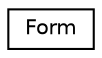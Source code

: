 digraph "Graphical Class Hierarchy"
{
 // LATEX_PDF_SIZE
  edge [fontname="Helvetica",fontsize="10",labelfontname="Helvetica",labelfontsize="10"];
  node [fontname="Helvetica",fontsize="10",shape=record];
  rankdir="LR";
  Node0 [label="Form",height=0.2,width=0.4,color="black", fillcolor="white", style="filled",URL="$classForm.html",tooltip=" "];
}
